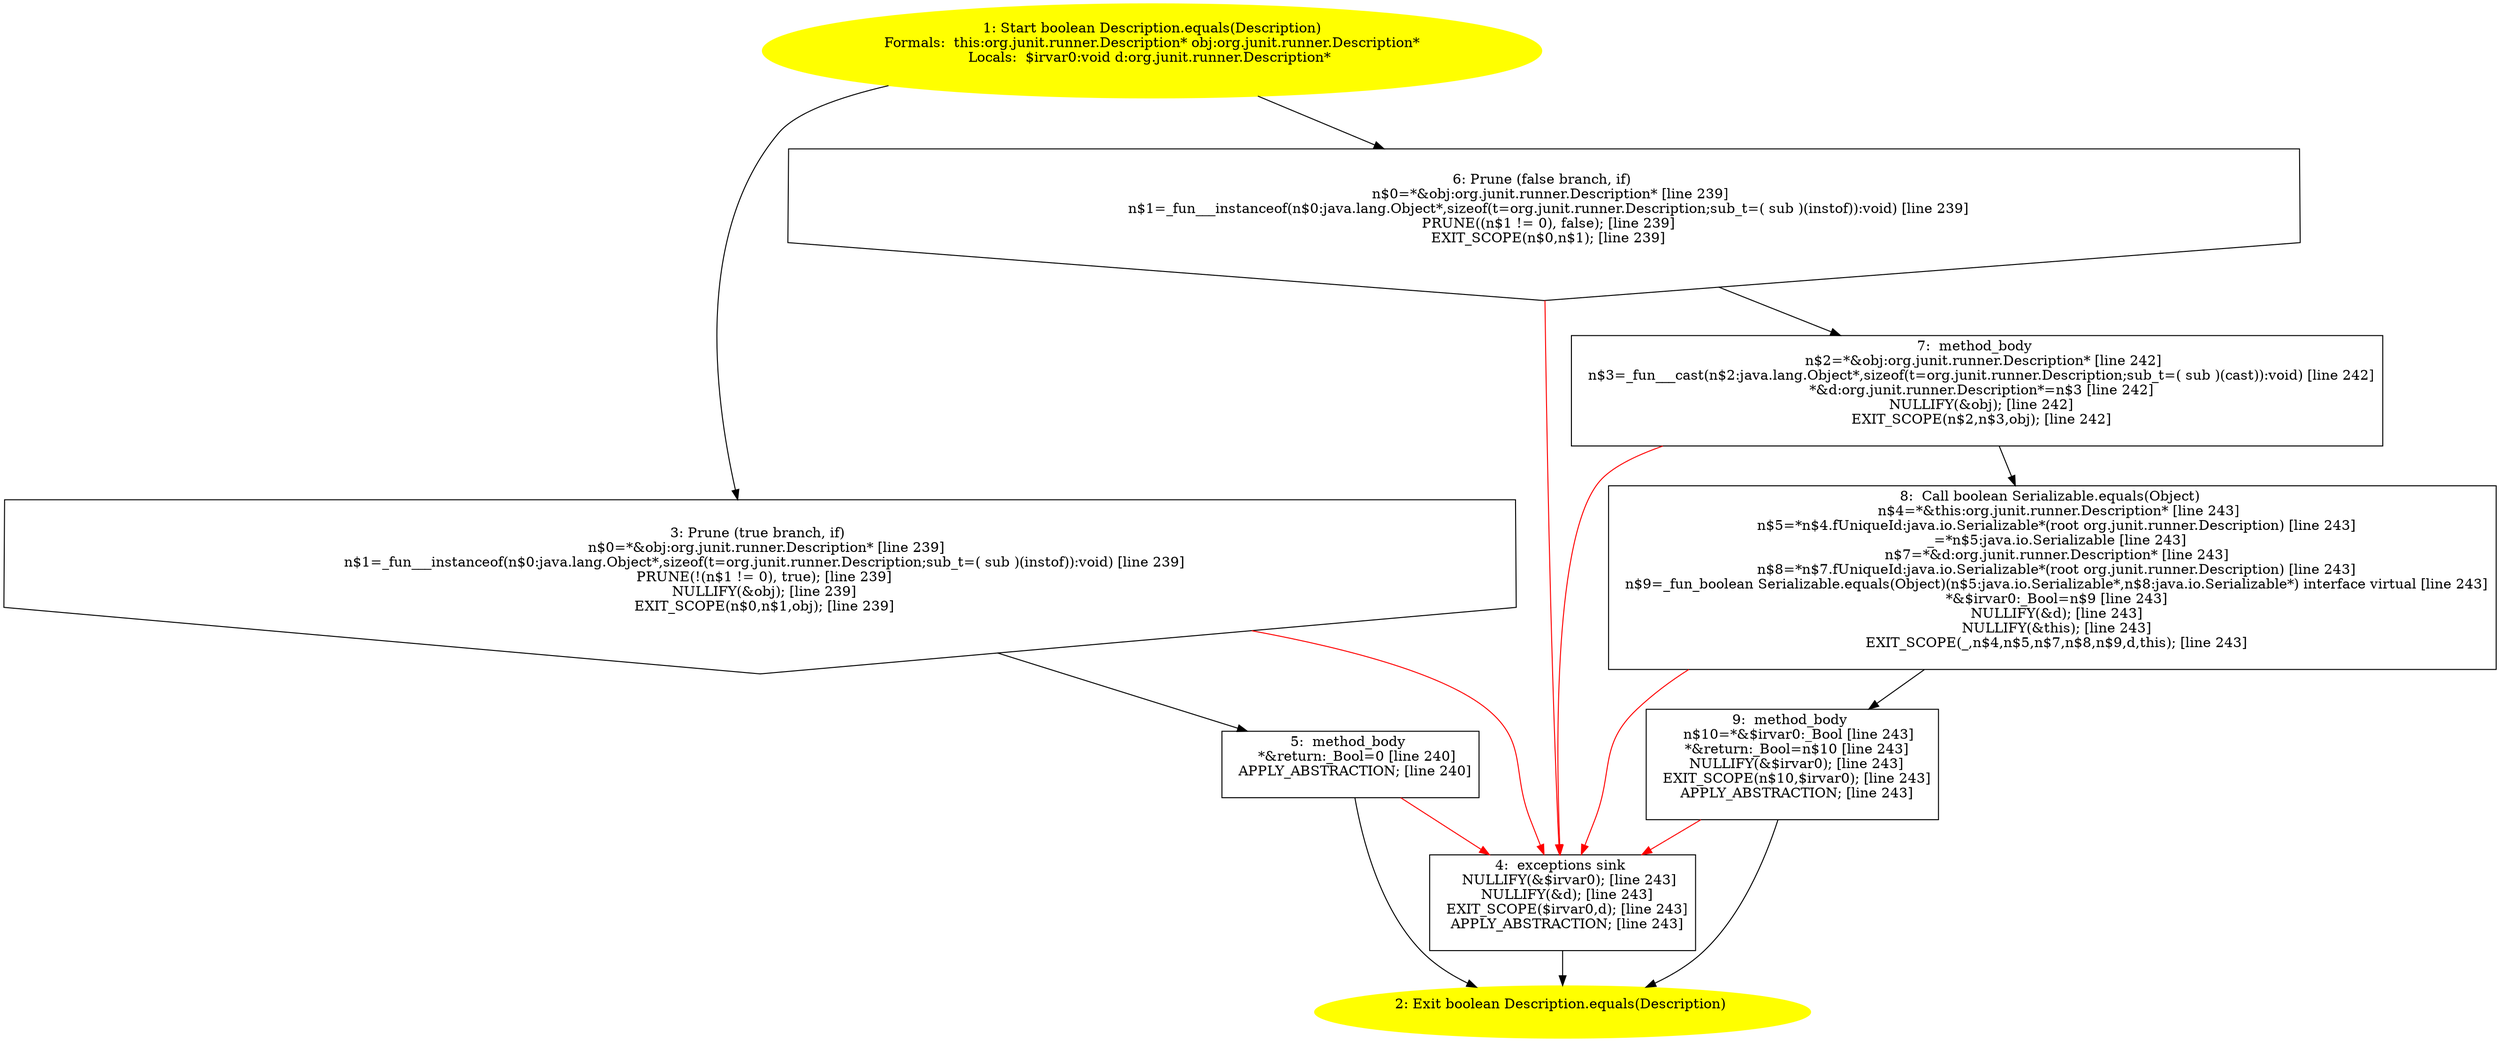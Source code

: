 /* @generated */
digraph cfg {
"org.junit.runner.Description.equals(org.junit.runner.Description):boolean.f5ff1b7f728d7ace54653f36f8697699_1" [label="1: Start boolean Description.equals(Description)\nFormals:  this:org.junit.runner.Description* obj:org.junit.runner.Description*\nLocals:  $irvar0:void d:org.junit.runner.Description* \n  " color=yellow style=filled]
	

	 "org.junit.runner.Description.equals(org.junit.runner.Description):boolean.f5ff1b7f728d7ace54653f36f8697699_1" -> "org.junit.runner.Description.equals(org.junit.runner.Description):boolean.f5ff1b7f728d7ace54653f36f8697699_3" ;
	 "org.junit.runner.Description.equals(org.junit.runner.Description):boolean.f5ff1b7f728d7ace54653f36f8697699_1" -> "org.junit.runner.Description.equals(org.junit.runner.Description):boolean.f5ff1b7f728d7ace54653f36f8697699_6" ;
"org.junit.runner.Description.equals(org.junit.runner.Description):boolean.f5ff1b7f728d7ace54653f36f8697699_2" [label="2: Exit boolean Description.equals(Description) \n  " color=yellow style=filled]
	

"org.junit.runner.Description.equals(org.junit.runner.Description):boolean.f5ff1b7f728d7ace54653f36f8697699_3" [label="3: Prune (true branch, if) \n   n$0=*&obj:org.junit.runner.Description* [line 239]\n  n$1=_fun___instanceof(n$0:java.lang.Object*,sizeof(t=org.junit.runner.Description;sub_t=( sub )(instof)):void) [line 239]\n  PRUNE(!(n$1 != 0), true); [line 239]\n  NULLIFY(&obj); [line 239]\n  EXIT_SCOPE(n$0,n$1,obj); [line 239]\n " shape="invhouse"]
	

	 "org.junit.runner.Description.equals(org.junit.runner.Description):boolean.f5ff1b7f728d7ace54653f36f8697699_3" -> "org.junit.runner.Description.equals(org.junit.runner.Description):boolean.f5ff1b7f728d7ace54653f36f8697699_5" ;
	 "org.junit.runner.Description.equals(org.junit.runner.Description):boolean.f5ff1b7f728d7ace54653f36f8697699_3" -> "org.junit.runner.Description.equals(org.junit.runner.Description):boolean.f5ff1b7f728d7ace54653f36f8697699_4" [color="red" ];
"org.junit.runner.Description.equals(org.junit.runner.Description):boolean.f5ff1b7f728d7ace54653f36f8697699_4" [label="4:  exceptions sink \n   NULLIFY(&$irvar0); [line 243]\n  NULLIFY(&d); [line 243]\n  EXIT_SCOPE($irvar0,d); [line 243]\n  APPLY_ABSTRACTION; [line 243]\n " shape="box"]
	

	 "org.junit.runner.Description.equals(org.junit.runner.Description):boolean.f5ff1b7f728d7ace54653f36f8697699_4" -> "org.junit.runner.Description.equals(org.junit.runner.Description):boolean.f5ff1b7f728d7ace54653f36f8697699_2" ;
"org.junit.runner.Description.equals(org.junit.runner.Description):boolean.f5ff1b7f728d7ace54653f36f8697699_5" [label="5:  method_body \n   *&return:_Bool=0 [line 240]\n  APPLY_ABSTRACTION; [line 240]\n " shape="box"]
	

	 "org.junit.runner.Description.equals(org.junit.runner.Description):boolean.f5ff1b7f728d7ace54653f36f8697699_5" -> "org.junit.runner.Description.equals(org.junit.runner.Description):boolean.f5ff1b7f728d7ace54653f36f8697699_2" ;
	 "org.junit.runner.Description.equals(org.junit.runner.Description):boolean.f5ff1b7f728d7ace54653f36f8697699_5" -> "org.junit.runner.Description.equals(org.junit.runner.Description):boolean.f5ff1b7f728d7ace54653f36f8697699_4" [color="red" ];
"org.junit.runner.Description.equals(org.junit.runner.Description):boolean.f5ff1b7f728d7ace54653f36f8697699_6" [label="6: Prune (false branch, if) \n   n$0=*&obj:org.junit.runner.Description* [line 239]\n  n$1=_fun___instanceof(n$0:java.lang.Object*,sizeof(t=org.junit.runner.Description;sub_t=( sub )(instof)):void) [line 239]\n  PRUNE((n$1 != 0), false); [line 239]\n  EXIT_SCOPE(n$0,n$1); [line 239]\n " shape="invhouse"]
	

	 "org.junit.runner.Description.equals(org.junit.runner.Description):boolean.f5ff1b7f728d7ace54653f36f8697699_6" -> "org.junit.runner.Description.equals(org.junit.runner.Description):boolean.f5ff1b7f728d7ace54653f36f8697699_7" ;
	 "org.junit.runner.Description.equals(org.junit.runner.Description):boolean.f5ff1b7f728d7ace54653f36f8697699_6" -> "org.junit.runner.Description.equals(org.junit.runner.Description):boolean.f5ff1b7f728d7ace54653f36f8697699_4" [color="red" ];
"org.junit.runner.Description.equals(org.junit.runner.Description):boolean.f5ff1b7f728d7ace54653f36f8697699_7" [label="7:  method_body \n   n$2=*&obj:org.junit.runner.Description* [line 242]\n  n$3=_fun___cast(n$2:java.lang.Object*,sizeof(t=org.junit.runner.Description;sub_t=( sub )(cast)):void) [line 242]\n  *&d:org.junit.runner.Description*=n$3 [line 242]\n  NULLIFY(&obj); [line 242]\n  EXIT_SCOPE(n$2,n$3,obj); [line 242]\n " shape="box"]
	

	 "org.junit.runner.Description.equals(org.junit.runner.Description):boolean.f5ff1b7f728d7ace54653f36f8697699_7" -> "org.junit.runner.Description.equals(org.junit.runner.Description):boolean.f5ff1b7f728d7ace54653f36f8697699_8" ;
	 "org.junit.runner.Description.equals(org.junit.runner.Description):boolean.f5ff1b7f728d7ace54653f36f8697699_7" -> "org.junit.runner.Description.equals(org.junit.runner.Description):boolean.f5ff1b7f728d7ace54653f36f8697699_4" [color="red" ];
"org.junit.runner.Description.equals(org.junit.runner.Description):boolean.f5ff1b7f728d7ace54653f36f8697699_8" [label="8:  Call boolean Serializable.equals(Object) \n   n$4=*&this:org.junit.runner.Description* [line 243]\n  n$5=*n$4.fUniqueId:java.io.Serializable*(root org.junit.runner.Description) [line 243]\n  _=*n$5:java.io.Serializable [line 243]\n  n$7=*&d:org.junit.runner.Description* [line 243]\n  n$8=*n$7.fUniqueId:java.io.Serializable*(root org.junit.runner.Description) [line 243]\n  n$9=_fun_boolean Serializable.equals(Object)(n$5:java.io.Serializable*,n$8:java.io.Serializable*) interface virtual [line 243]\n  *&$irvar0:_Bool=n$9 [line 243]\n  NULLIFY(&d); [line 243]\n  NULLIFY(&this); [line 243]\n  EXIT_SCOPE(_,n$4,n$5,n$7,n$8,n$9,d,this); [line 243]\n " shape="box"]
	

	 "org.junit.runner.Description.equals(org.junit.runner.Description):boolean.f5ff1b7f728d7ace54653f36f8697699_8" -> "org.junit.runner.Description.equals(org.junit.runner.Description):boolean.f5ff1b7f728d7ace54653f36f8697699_9" ;
	 "org.junit.runner.Description.equals(org.junit.runner.Description):boolean.f5ff1b7f728d7ace54653f36f8697699_8" -> "org.junit.runner.Description.equals(org.junit.runner.Description):boolean.f5ff1b7f728d7ace54653f36f8697699_4" [color="red" ];
"org.junit.runner.Description.equals(org.junit.runner.Description):boolean.f5ff1b7f728d7ace54653f36f8697699_9" [label="9:  method_body \n   n$10=*&$irvar0:_Bool [line 243]\n  *&return:_Bool=n$10 [line 243]\n  NULLIFY(&$irvar0); [line 243]\n  EXIT_SCOPE(n$10,$irvar0); [line 243]\n  APPLY_ABSTRACTION; [line 243]\n " shape="box"]
	

	 "org.junit.runner.Description.equals(org.junit.runner.Description):boolean.f5ff1b7f728d7ace54653f36f8697699_9" -> "org.junit.runner.Description.equals(org.junit.runner.Description):boolean.f5ff1b7f728d7ace54653f36f8697699_2" ;
	 "org.junit.runner.Description.equals(org.junit.runner.Description):boolean.f5ff1b7f728d7ace54653f36f8697699_9" -> "org.junit.runner.Description.equals(org.junit.runner.Description):boolean.f5ff1b7f728d7ace54653f36f8697699_4" [color="red" ];
}
